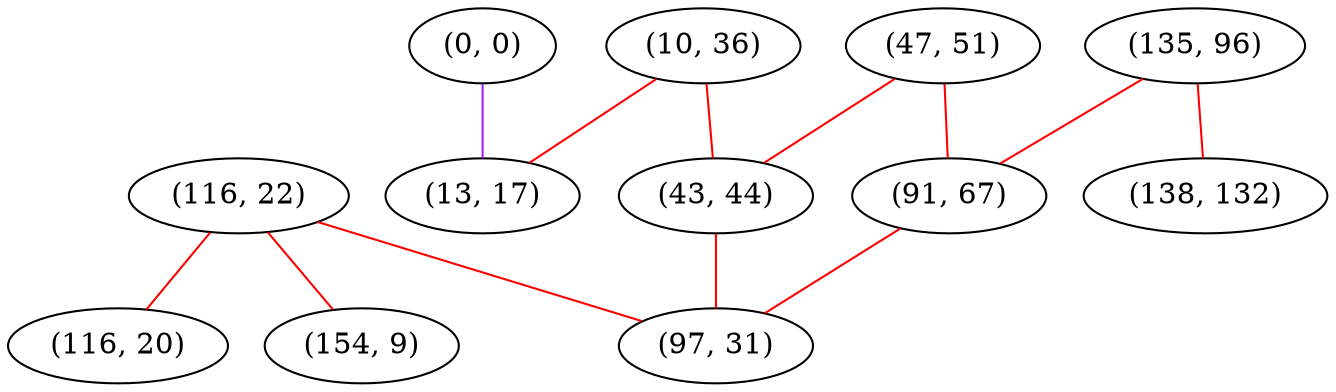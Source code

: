 graph "" {
"(116, 22)";
"(0, 0)";
"(135, 96)";
"(10, 36)";
"(116, 20)";
"(154, 9)";
"(13, 17)";
"(138, 132)";
"(47, 51)";
"(43, 44)";
"(91, 67)";
"(97, 31)";
"(116, 22)" -- "(116, 20)"  [color=red, key=0, weight=1];
"(116, 22)" -- "(154, 9)"  [color=red, key=0, weight=1];
"(116, 22)" -- "(97, 31)"  [color=red, key=0, weight=1];
"(0, 0)" -- "(13, 17)"  [color=purple, key=0, weight=4];
"(135, 96)" -- "(91, 67)"  [color=red, key=0, weight=1];
"(135, 96)" -- "(138, 132)"  [color=red, key=0, weight=1];
"(10, 36)" -- "(13, 17)"  [color=red, key=0, weight=1];
"(10, 36)" -- "(43, 44)"  [color=red, key=0, weight=1];
"(47, 51)" -- "(43, 44)"  [color=red, key=0, weight=1];
"(47, 51)" -- "(91, 67)"  [color=red, key=0, weight=1];
"(43, 44)" -- "(97, 31)"  [color=red, key=0, weight=1];
"(91, 67)" -- "(97, 31)"  [color=red, key=0, weight=1];
}
